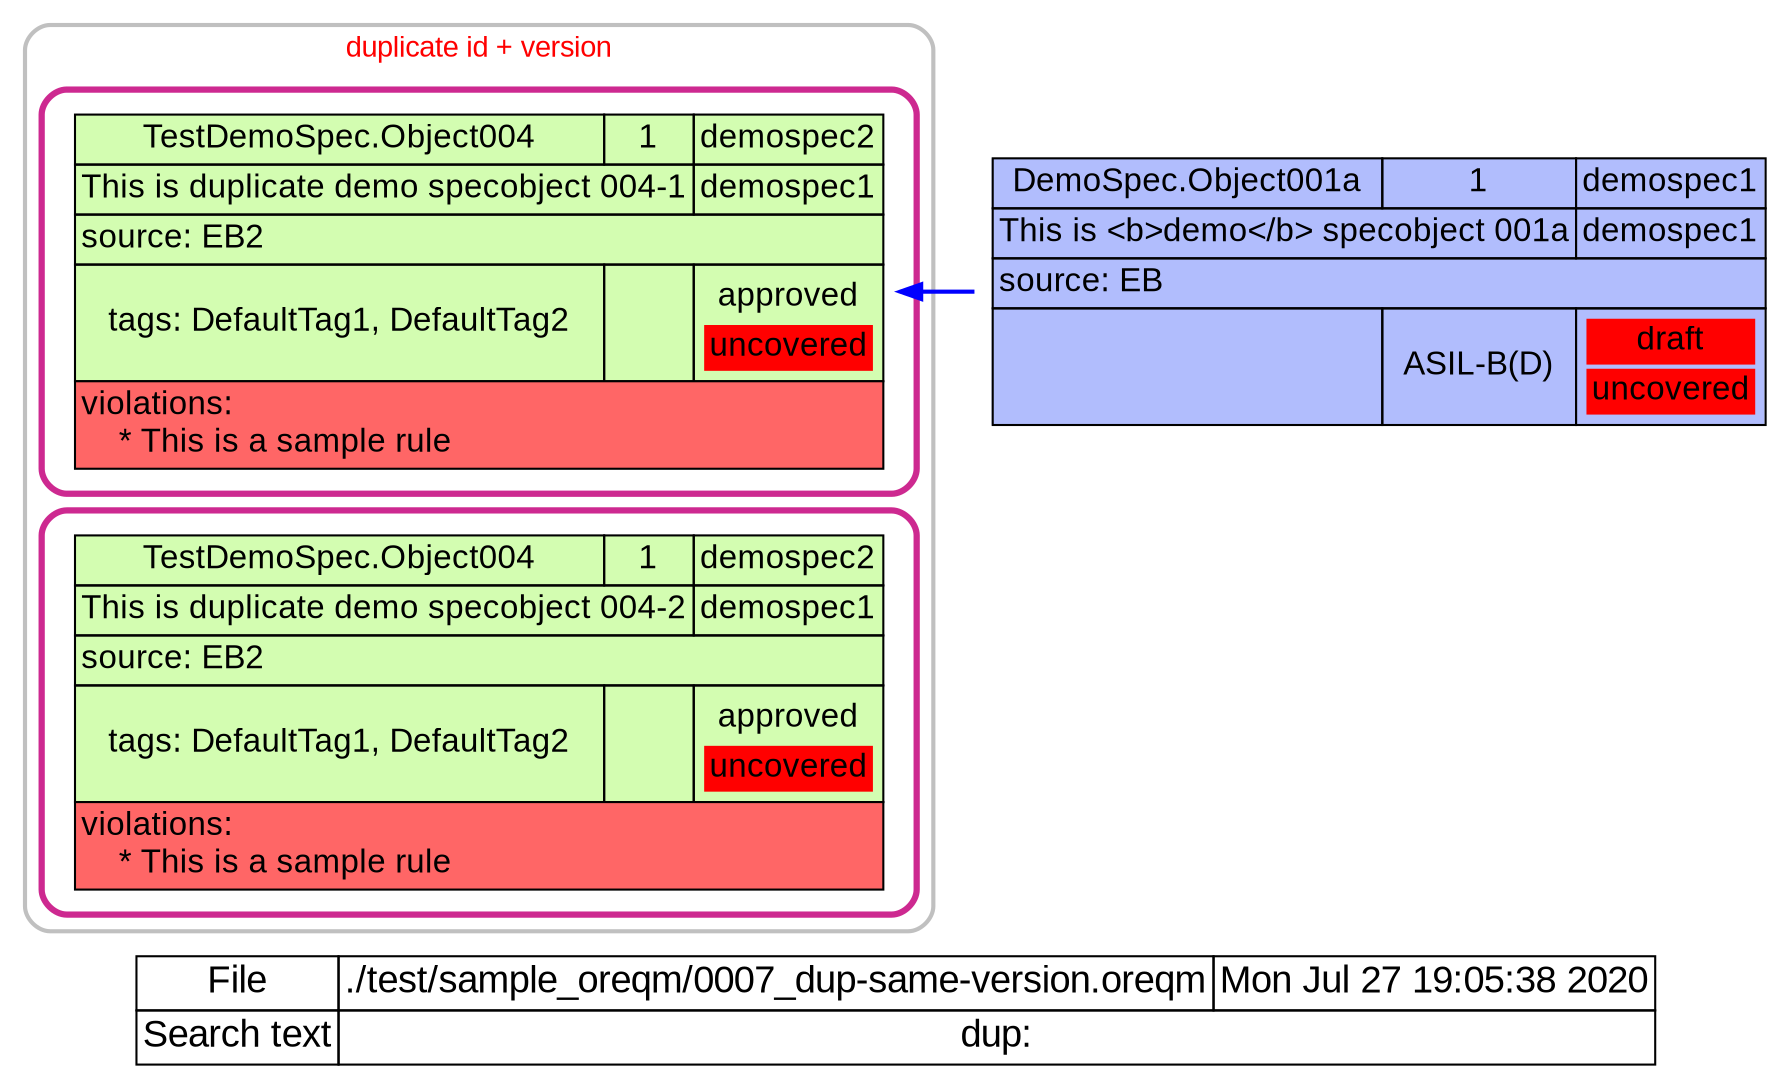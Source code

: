 digraph "" {
  rankdir="RL"
  node [shape=plaintext fontname="Arial" fontsize=16]
  edge [color="blue",dir="forward",arrowhead="normal",arrowtail="normal"];

subgraph "cluster_TestDemoSpec.Object004_dups" { color=grey penwidth=2 label="duplicate id + version" fontcolor="red" fontname="Arial" labelloc="t" style="rounded"
subgraph "cluster_TestDemoSpec.Object004" { id="sel_TestDemoSpec.Object004" color=maroon3 penwidth=3 label="" style="rounded"
  "TestDemoSpec.Object004" [id="TestDemoSpec.Object004" label=<
      <TABLE BGCOLOR="#D3FDB1" BORDER="0" CELLSPACING="0" CELLBORDER="1" COLOR="black" >
        <TR><TD CELLSPACING="0" >TestDemoSpec.Object004</TD><TD>1</TD><TD>demospec2</TD></TR>
        <TR><TD COLSPAN="2" ALIGN="LEFT">This is duplicate demo specobject 004-1<BR ALIGN="LEFT"/></TD><TD>demospec1</TD></TR>
        <TR><TD COLSPAN="3" ALIGN="LEFT">source: EB2<BR ALIGN="LEFT"/></TD></TR>
        <TR><TD>tags: DefaultTag1, DefaultTag2</TD><TD></TD><TD><TABLE BORDER="0"><TR><TD >approved</TD></TR><TR><TD BGCOLOR="red">uncovered</TD></TR></TABLE></TD></TR>
        <TR><TD COLSPAN="3" ALIGN="LEFT" BGCOLOR="#FF6666">violations:<BR ALIGN="LEFT"/>  &nbsp;&nbsp;* This is a sample rule<BR ALIGN="LEFT"/></TD></TR>
      </TABLE>>];
}

subgraph "cluster_TestDemoSpec.Object004:1" { id="sel_TestDemoSpec.Object004:1" color=maroon3 penwidth=3 label="" style="rounded"
  "TestDemoSpec.Object004:1" [id="TestDemoSpec.Object004:1" label=<
      <TABLE BGCOLOR="#D3FDB1" BORDER="0" CELLSPACING="0" CELLBORDER="1" COLOR="black" >
        <TR><TD CELLSPACING="0" >TestDemoSpec.Object004</TD><TD>1</TD><TD>demospec2</TD></TR>
        <TR><TD COLSPAN="2" ALIGN="LEFT">This is duplicate demo specobject 004-2<BR ALIGN="LEFT"/></TD><TD>demospec1</TD></TR>
        <TR><TD COLSPAN="3" ALIGN="LEFT">source: EB2<BR ALIGN="LEFT"/></TD></TR>
        <TR><TD>tags: DefaultTag1, DefaultTag2</TD><TD></TD><TD><TABLE BORDER="0"><TR><TD >approved</TD></TR><TR><TD BGCOLOR="red">uncovered</TD></TR></TABLE></TD></TR>
        <TR><TD COLSPAN="3" ALIGN="LEFT" BGCOLOR="#FF6666">violations:<BR ALIGN="LEFT"/>  &nbsp;&nbsp;* This is a sample rule<BR ALIGN="LEFT"/></TD></TR>
      </TABLE>>];
}

}  "DemoSpec.Object001a" [id="DemoSpec.Object001a" label=<
      <TABLE BGCOLOR="#B1BDFD" BORDER="0" CELLSPACING="0" CELLBORDER="1" COLOR="black" >
        <TR><TD CELLSPACING="0" >DemoSpec.Object001a</TD><TD>1</TD><TD>demospec1</TD></TR>
        <TR><TD COLSPAN="2" ALIGN="LEFT">This is &lt;b&gt;demo&lt;/b&gt; specobject 001a<BR ALIGN="LEFT"/></TD><TD>demospec1</TD></TR>
        <TR><TD COLSPAN="3" ALIGN="LEFT">source: EB<BR ALIGN="LEFT"/></TD></TR>
        <TR><TD></TD><TD>ASIL-B(D)</TD><TD><TABLE BORDER="0"><TR><TD BGCOLOR="red">draft</TD></TR><TR><TD BGCOLOR="red">uncovered</TD></TR></TABLE></TD></TR>
      </TABLE>>];


  # Edges
  "DemoSpec.Object001a" -> "TestDemoSpec.Object004" [style=bold fontname="Arial" label=""];

  label=<
    <table border="0" cellspacing="0" cellborder="1">
      <tr><td cellspacing="0" >File</td><td>./test/sample_oreqm/0007_dup-same-version.oreqm</td><td>Mon Jul 27 19:05:38 2020</td></tr>
      <tr><td>Search text</td><td colspan="2">dup:<BR ALIGN="LEFT"/></td></tr>
    </table>>
  labelloc=b
  fontsize=18
  fontcolor=black
  fontname="Arial"

}
